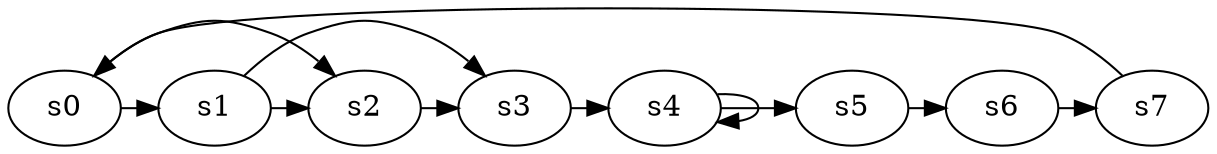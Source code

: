 digraph game_0479_cycle_8 {
    s0 [name="s0", player=1];
    s1 [name="s1", player=0, target=1];
    s2 [name="s2", player=0];
    s3 [name="s3", player=0];
    s4 [name="s4", player=0];
    s5 [name="s5", player=0];
    s6 [name="s6", player=1];
    s7 [name="s7", player=1, target=1];

    s0 -> s1 [constraint="time == 4 || time == 5 || time == 8 || time == 9"];
    s1 -> s2 [constraint="time % 7 == 5"];
    s2 -> s3 [constraint="time == 5 || time == 8 || time == 9 || time == 12 || time == 14"];
    s3 -> s4 [constraint="time % 6 == 5"];
    s4 -> s5 [constraint="time % 3 == 0"];
    s5 -> s6 [constraint="time == 3 || time == 7 || time == 10 || time == 14 || time == 16 || time == 17"];
    s6 -> s7 [constraint="!(time % 5 == 0)"];
    s7 -> s0 [constraint="time % 3 == 1 || time % 3 == 0"];
    s0 -> s2 [constraint="time == 9 || time == 10 || time == 11"];
    s1 -> s3 [constraint="time == 10"];
    s4 -> s4 [constraint="time % 4 == 0"];
}

